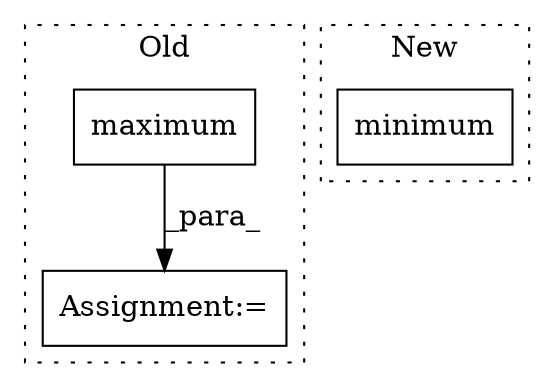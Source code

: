 digraph G {
subgraph cluster0 {
1 [label="maximum" a="32" s="3897,3920" l="8,1" shape="box"];
3 [label="Assignment:=" a="7" s="3984" l="1" shape="box"];
label = "Old";
style="dotted";
}
subgraph cluster1 {
2 [label="minimum" a="32" s="3774,3823" l="8,1" shape="box"];
label = "New";
style="dotted";
}
1 -> 3 [label="_para_"];
}